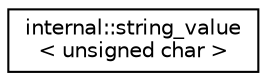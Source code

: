 digraph "Graphical Class Hierarchy"
{
  edge [fontname="Helvetica",fontsize="10",labelfontname="Helvetica",labelfontsize="10"];
  node [fontname="Helvetica",fontsize="10",shape=record];
  rankdir="LR";
  Node1 [label="internal::string_value\l\< unsigned char \>",height=0.2,width=0.4,color="black", fillcolor="white", style="filled",URL="$structinternal_1_1string__value.html"];
}
